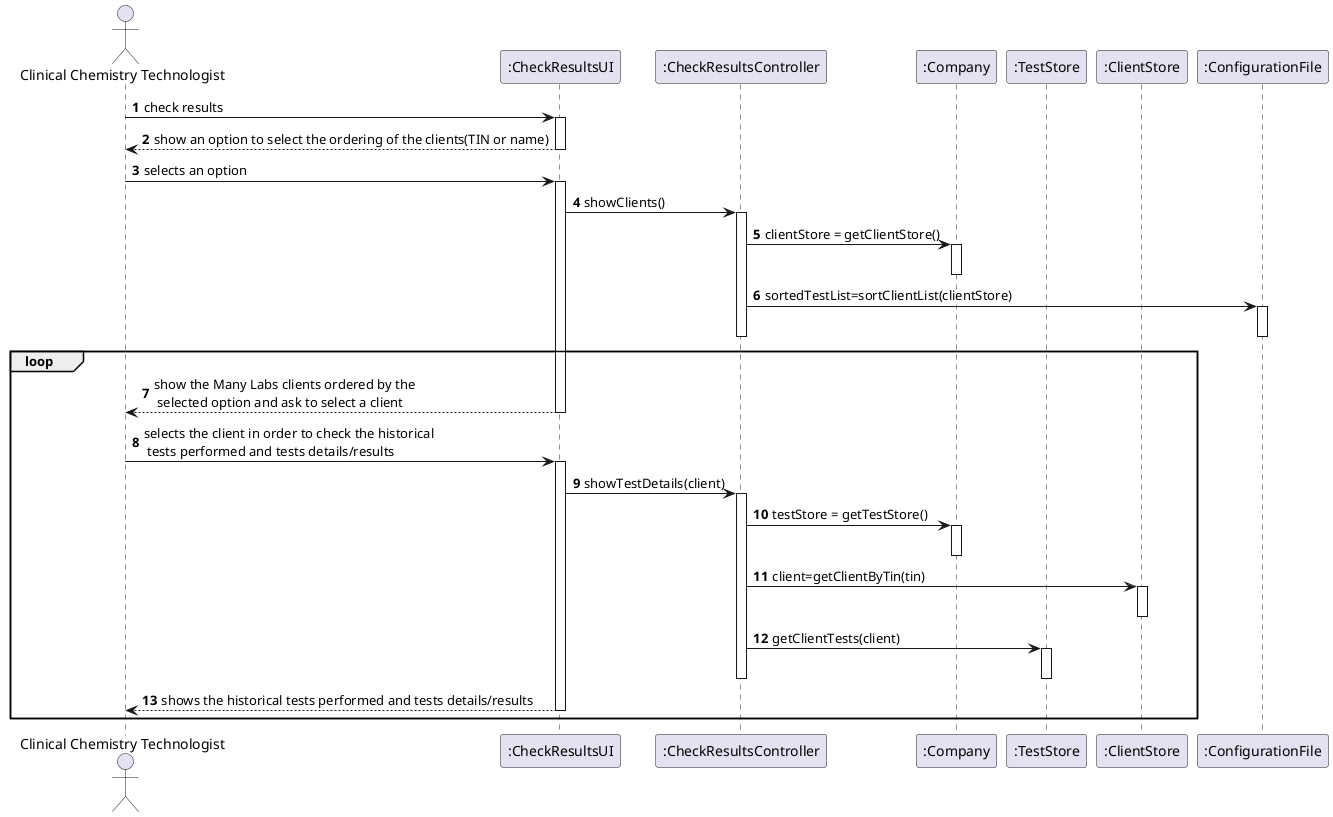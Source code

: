 @startuml
'https://plantuml.com/sequence-diagram

autonumber

actor "Clinical Chemistry Technologist" as CCT
participant ":CheckResultsUI" as UI
participant ":CheckResultsController" as CTRL
participant ":Company" as COMP
participant ":TestStore" as TS
participant ":ClientStore" as CS
participant ":ConfigurationFile" as CF


CCT->UI : check results
activate UI

UI-->CCT: show an option to select the ordering of the clients(TIN or name)
deactivate UI

CCT->UI : selects an option
activate UI
UI-> CTRL : showClients()
activate CTRL
CTRL-> COMP : clientStore = getClientStore()
activate COMP
deactivate COMP
CTRL-> CF : sortedTestList=sortClientList(clientStore)
activate CF
deactivate CF
deactivate CTRL

loop
UI-->CCT:show the Many Labs clients ordered by the\n selected option and ask to select a client

deactivate UI

CCT->UI : selects the client in order to check the historical\n tests performed and tests details/results
activate UI
UI-> CTRL : showTestDetails(client)
activate CTRL
CTRL->COMP :testStore = getTestStore()
activate COMP
deactivate COMP
CTRL-> CS : client=getClientByTin(tin)
activate CS
deactivate CS
CTRL->TS : getClientTests(client)
activate TS
deactivate TS
deactivate CTRL

UI-->CCT:shows the historical tests performed and tests details/results

deactivate UI
end
@enduml